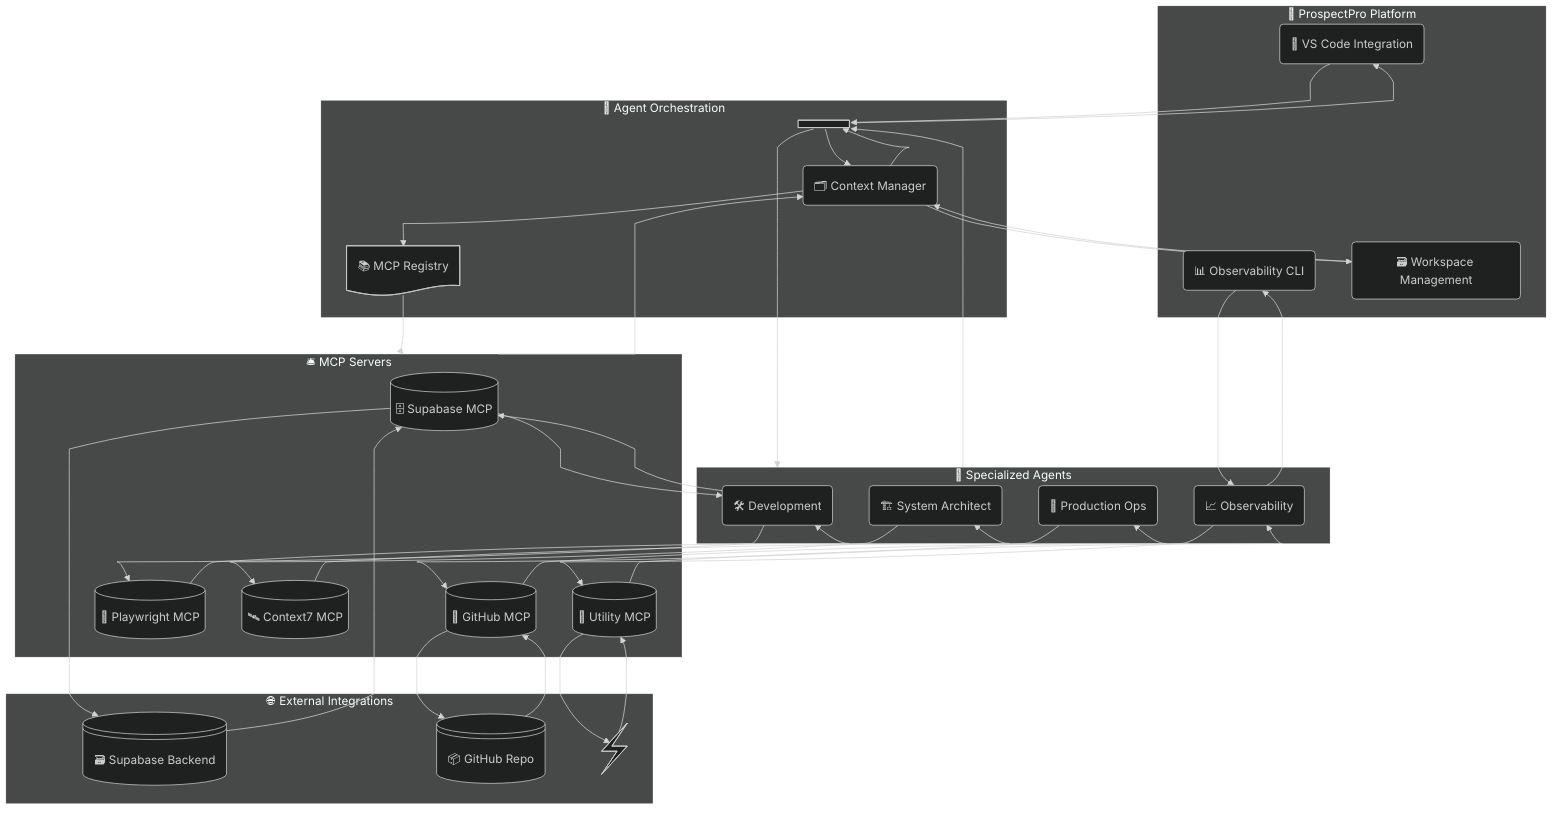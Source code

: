 ---
query: >-
  revise again:

  %%{init: { "theme": "dark", "fontFamily": "Inter", "flowchart": {
  "htmlLabels": false, "curve": "monotoneX" } }}%%

  flowchart TB
      subgraph ProspectPro["ProspectPro Platform"]
          VS["VS Code Integration"]
          CLI["Observability CLI"]
          WS["Workspace Management"]
      end

      subgraph Orchestration["Agent Orchestration Layer"]
          AO["Agent Orchestrator"]
          CM["Context Manager"]
          MR["MCP Registry"]
      end

      subgraph Agents["Specialized Agents"]
          DEV["Development Agent"]
          OBS["Observability Agent"]
          OPS["Production Ops Agent"]
          ARCH["System Architect Agent"]
      end

      subgraph MCPInfra["MCP Server Infrastructure"]
          SUP["Supabase MCP"]
          GH["GitHub MCP"]
          PW["Playwright MCP"]
          C7["Context7 MCP"]
          UT["Utility MCP"]
      end

      subgraph Integrations["External Integrations"]
          SB["Supabase Backend"]
          GHR["GitHub Repository"]
          OTEL["OpenTelemetry Collector"]
      end

      VS --> AO --> VS
      CLI --> OBS --> CLI
      WS --> CM --> WS
      AO --> CM --> AO
      AO --> Agents --> AO

      CM --> MR --> MCPInfra --> CM

      DEV --> SUP --> DEV
      DEV --> PW --> DEV

      OBS --> UT --> OBS
      UT --> OTEL --> UT

      OPS --> GH --> OPS

      ARCH --> C7 --> ARCH

      SUP --> SB --> SUP
      GH --> GHR --> GH
references:
  - "File: /home/node/.aitk/instructions/tools.instructions.md"
  - "File: /.github/copilot-instructions.md"
generationTime: 2025-10-28T08:38:00.881Z
---
%%{init: { "theme": "dark", "fontFamily": "Inter", "flowchart": { "htmlLabels": false, "curve": "monotoneX" } }}%%
flowchart TB
    subgraph PROSPECT["🚀 ProspectPro Platform"]
        VS@{ shape: rounded, label: "🧩 VS Code Integration" }
        CLI@{ shape: rounded, label: "📊 Observability CLI" }
        WS@{ shape: rounded, label: "🗃️ Workspace Management" }
    end

    subgraph ORCH["🧠 Agent Orchestration"]
        AO@{ shape: fork, label: "🧠 Agent Orchestrator" }
        CM@{ shape: rounded, label: "🗂️ Context Manager" }
        MR@{ shape: doc, label: "📚 MCP Registry" }
    end

    subgraph AGENTS["🤖 Specialized Agents"]
        DEV@{ shape: rounded, label: "🛠️ Development" }
        OBS@{ shape: rounded, label: "📈 Observability" }
        OPS@{ shape: rounded, label: "🚀 Production Ops" }
        ARCH@{ shape: rounded, label: "🏗️ System Architect" }
    end

    subgraph MCPINFRA["🛎️ MCP Servers"]
        SUP@{ shape: cyl, label: "🗄️ Supabase MCP" }
        GH@{ shape: cyl, label: "📁 GitHub MCP" }
        PW@{ shape: cyl, label: "🧪 Playwright MCP" }
        C7@{ shape: cyl, label: "🛰️ Context7 MCP" }
        UT@{ shape: cyl, label: "🧰 Utility MCP" }
    end

    subgraph INTEGRATIONS["🌐 External Integrations"]
        SB@{ shape: lin-cyl, label: "🗃️ Supabase Backend" }
        GHR@{ shape: lin-cyl, label: "📦 GitHub Repo" }
        OTEL@{ shape: bolt, label: "⚡ OpenTelemetry Collector" }
    end

    VS --> AO --> VS
    CLI --> OBS --> CLI
    WS --> CM --> WS
    AO --> CM --> AO
    AO --> AGENTS --> AO

    CM --> MR --> MCPINFRA --> CM

    DEV --> SUP --> DEV
    DEV --> PW --> DEV

    OBS --> UT --> OBS
    UT --> OTEL --> UT

    OPS --> GH --> OPS
    ARCH --> C7 --> ARCH

    SUP --> SB --> SUP
    GH --> GHR --> GH